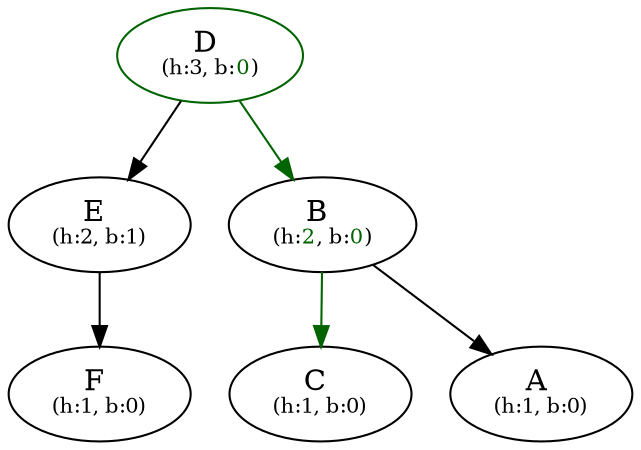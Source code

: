 digraph {
  nD [label="D" pos="1.4,2.0!" color="darkgreen" label=<D <br/><font point-size="10">(h:3, b:<font color="darkgreen">0</font>)</font>>]
  nE [label="E" pos="2.8,1.0!" label=<E <br/><font point-size="10">(h:2, b:1)</font>>]
  nF [label="F" pos="3.5,0.0!" label=<F <br/><font point-size="10">(h:1, b:0)</font>>]
  nB [label="B" pos="0.0,1.0!" label=<B <br/><font point-size="10">(h:<font color="darkgreen">2</font>, b:<font color="darkgreen">0</font>)</font>>]
  nC [label="C" pos="0.7,0.0!" label=<C <br/><font point-size="10">(h:1, b:0)</font>>]
  nA [label="A" pos="-0.7,0.0!" label=<A <br/><font point-size="10">(h:1, b:0)</font>>]
  nD -> nE 
  nE -> nF 
  nD -> nB [color="darkgreen"]
  nB -> nC [color="darkgreen"]
  nB -> nA 
}